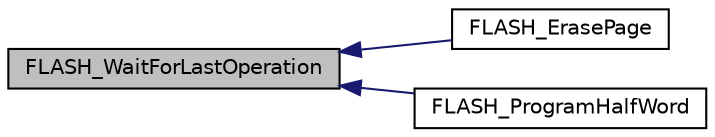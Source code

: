digraph "FLASH_WaitForLastOperation"
{
 // INTERACTIVE_SVG=YES
  edge [fontname="Helvetica",fontsize="10",labelfontname="Helvetica",labelfontsize="10"];
  node [fontname="Helvetica",fontsize="10",shape=record];
  rankdir="LR";
  Node1 [label="FLASH_WaitForLastOperation",height=0.2,width=0.4,color="black", fillcolor="grey75", style="filled", fontcolor="black"];
  Node1 -> Node2 [dir="back",color="midnightblue",fontsize="10",style="solid",fontname="Helvetica"];
  Node2 [label="FLASH_ErasePage",height=0.2,width=0.4,color="black", fillcolor="white", style="filled",URL="$flash__stm32F1_8h.html#ab10d4a1c191d1d7f5b3a3b70927e6e69",tooltip="Erases a specified FLASH page. "];
  Node1 -> Node3 [dir="back",color="midnightblue",fontsize="10",style="solid",fontname="Helvetica"];
  Node3 [label="FLASH_ProgramHalfWord",height=0.2,width=0.4,color="black", fillcolor="white", style="filled",URL="$flash__stm32F1_8h.html#a67623617a6efb2676988073df8b08b23",tooltip="Programs a half word at a specified address. "];
}
